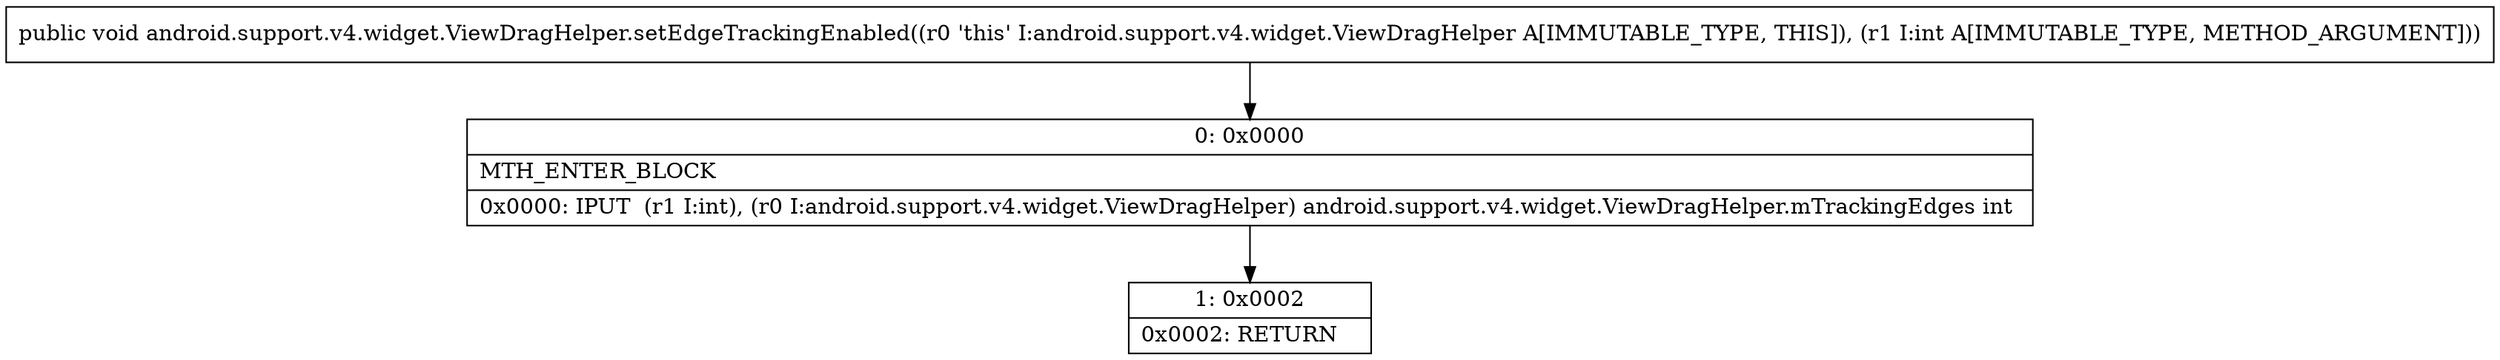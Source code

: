digraph "CFG forandroid.support.v4.widget.ViewDragHelper.setEdgeTrackingEnabled(I)V" {
Node_0 [shape=record,label="{0\:\ 0x0000|MTH_ENTER_BLOCK\l|0x0000: IPUT  (r1 I:int), (r0 I:android.support.v4.widget.ViewDragHelper) android.support.v4.widget.ViewDragHelper.mTrackingEdges int \l}"];
Node_1 [shape=record,label="{1\:\ 0x0002|0x0002: RETURN   \l}"];
MethodNode[shape=record,label="{public void android.support.v4.widget.ViewDragHelper.setEdgeTrackingEnabled((r0 'this' I:android.support.v4.widget.ViewDragHelper A[IMMUTABLE_TYPE, THIS]), (r1 I:int A[IMMUTABLE_TYPE, METHOD_ARGUMENT])) }"];
MethodNode -> Node_0;
Node_0 -> Node_1;
}


